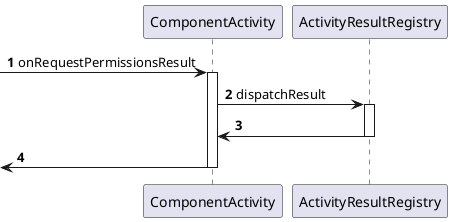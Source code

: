 @startuml
'https://plantuml.com/sequence-diagram

autonumber
-> ComponentActivity : onRequestPermissionsResult
    activate ComponentActivity

        ComponentActivity -> ActivityResultRegistry : dispatchResult
            activate ActivityResultRegistry




        ActivityResultRegistry -> ComponentActivity
            deactivate ActivityResultRegistry

<- ComponentActivity
 deactivate ComponentActivity
@enduml